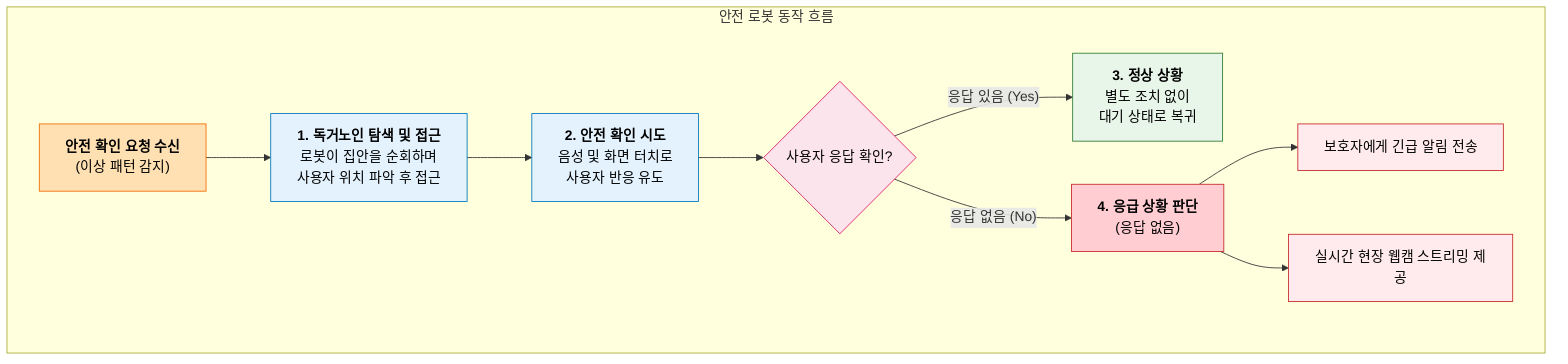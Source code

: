 graph TD
    subgraph 안전 로봇 동작 흐름
        A["<b>안전 확인 요청 수신</b><br>(이상 패턴 감지)"]
        B["<b>1. 독거노인 탐색 및 접근</b><br>로봇이 집안을 순회하며<br>사용자 위치 파악 후 접근"]
        C["<b>2. 안전 확인 시도</b><br>음성 및 화면 터치로<br>사용자 반응 유도"]
        D{"사용자 응답 확인?"}
        E["<b>3. 정상 상황</b><br>별도 조치 없이<br>대기 상태로 복귀"]
        F["<b>4. 응급 상황 판단</b><br>(응답 없음)"]
        G["보호자에게 긴급 알림 전송"]
        H["실시간 현장 웹캠 스트리밍 제공"]
    end

    A --> B
    B --> C
    C --> D
    D -- "응답 있음 (Yes)" --> E
    D -- "응답 없음 (No)" --> F
    F --> G & H

    %% Styling
    style A fill:#FFE0B2,stroke:#EF6C00,color:#000000
    style B fill:#E3F2FD,stroke:#0277BD,color:#000000
    style C fill:#E3F2FD,stroke:#0277BD,color:#000000
    style D fill:#FCE4EC,stroke:#D81B60,color:#000000
    style E fill:#E8F5E9,stroke:#2E7D32,color:#000000
    style F fill:#FFCDD2,stroke:#C62828,color:#000000
    style G fill:#FFEBEE,stroke:#C62828,color:#000000
    style H fill:#FFEBEE,stroke:#C62828,color:#000000